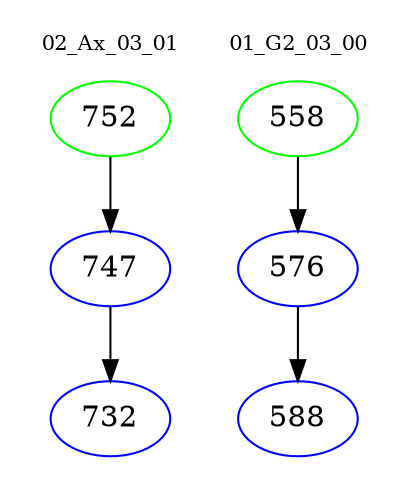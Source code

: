 digraph{
subgraph cluster_0 {
color = white
label = "02_Ax_03_01";
fontsize=10;
T0_752 [label="752", color="green"]
T0_752 -> T0_747 [color="black"]
T0_747 [label="747", color="blue"]
T0_747 -> T0_732 [color="black"]
T0_732 [label="732", color="blue"]
}
subgraph cluster_1 {
color = white
label = "01_G2_03_00";
fontsize=10;
T1_558 [label="558", color="green"]
T1_558 -> T1_576 [color="black"]
T1_576 [label="576", color="blue"]
T1_576 -> T1_588 [color="black"]
T1_588 [label="588", color="blue"]
}
}

